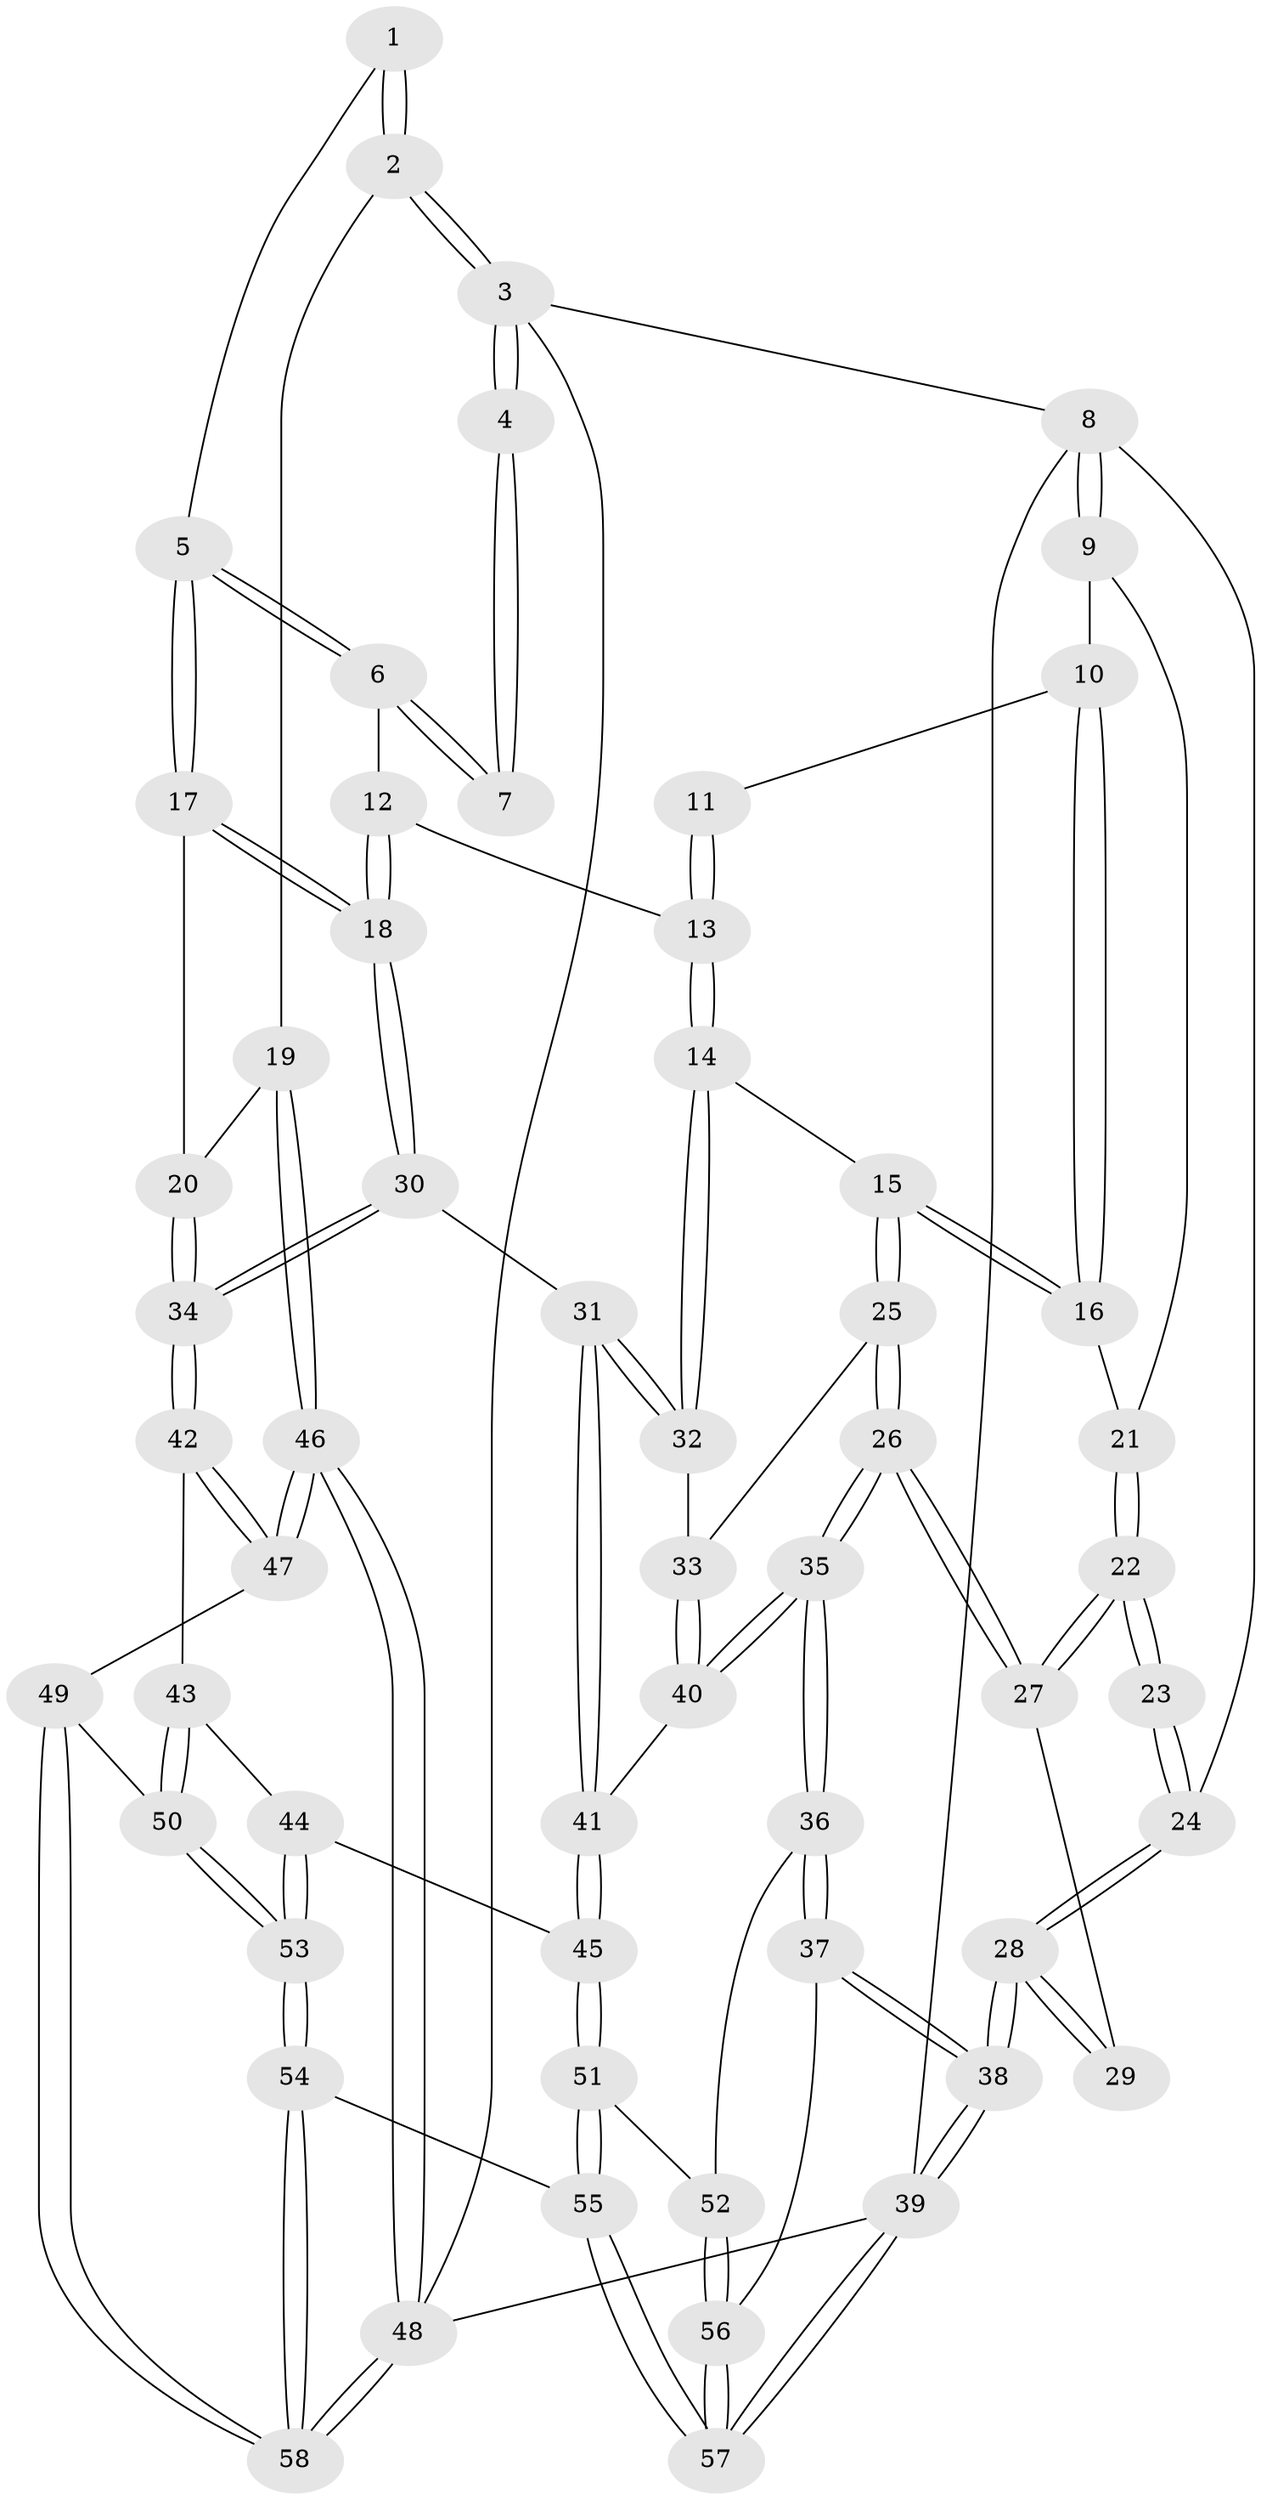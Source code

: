 // coarse degree distribution, {3: 0.47368421052631576, 4: 0.3157894736842105, 6: 0.05263157894736842, 7: 0.05263157894736842, 2: 0.10526315789473684}
// Generated by graph-tools (version 1.1) at 2025/54/03/04/25 22:54:28]
// undirected, 58 vertices, 142 edges
graph export_dot {
  node [color=gray90,style=filled];
  1 [pos="+0.9026516989048118+0.11636284711142153"];
  2 [pos="+1+0.3000570925488681"];
  3 [pos="+1+0"];
  4 [pos="+0.7687076533256527+0"];
  5 [pos="+0.8975426576098124+0.2595107511546628"];
  6 [pos="+0.697204983805784+0.1748283397062333"];
  7 [pos="+0.6901283714666817+0"];
  8 [pos="+0+0"];
  9 [pos="+0+0"];
  10 [pos="+0+0"];
  11 [pos="+0.49299761587525986+0"];
  12 [pos="+0.6965821497914946+0.17700420256725247"];
  13 [pos="+0.4115067802070166+0.3026736968490236"];
  14 [pos="+0.41065748257763046+0.30440156159079335"];
  15 [pos="+0.3436789883218492+0.3097563292519399"];
  16 [pos="+0.29358054312431886+0.2804530633396823"];
  17 [pos="+0.911434474387246+0.2838676130464436"];
  18 [pos="+0.697132492029758+0.3883274083258511"];
  19 [pos="+1+0.3423684379912157"];
  20 [pos="+1+0.34779286531511006"];
  21 [pos="+0.1791851853356473+0.31315006759460184"];
  22 [pos="+0.09646730779678629+0.3700922642887232"];
  23 [pos="+0.06234693508235494+0.34884908843665413"];
  24 [pos="+0+0.060032912825086035"];
  25 [pos="+0.2614684873578533+0.4503485221978852"];
  26 [pos="+0.16978146445659853+0.5596086080519889"];
  27 [pos="+0.12043564226771197+0.43680638175385383"];
  28 [pos="+0+0.6701843177400634"];
  29 [pos="+0.008465610020709243+0.44482010914140463"];
  30 [pos="+0.6838080748644477+0.4270847983947176"];
  31 [pos="+0.642130546110144+0.4420300239206813"];
  32 [pos="+0.43711028826193+0.3347764212212812"];
  33 [pos="+0.40800715719909736+0.5064342419226211"];
  34 [pos="+0.8122054152626021+0.5102003648810773"];
  35 [pos="+0.1543469313801683+0.6548281880764378"];
  36 [pos="+0.14709885377027587+0.6623028221231331"];
  37 [pos="+0+0.7308866776984547"];
  38 [pos="+0+0.7440926220692039"];
  39 [pos="+0+1"];
  40 [pos="+0.4197830501473101+0.6350847024053117"];
  41 [pos="+0.521851852557971+0.6712157311201216"];
  42 [pos="+0.874050226934422+0.6641360475869581"];
  43 [pos="+0.8527101215360797+0.6766972165355192"];
  44 [pos="+0.5561225586829732+0.7279495913723343"];
  45 [pos="+0.5414913931636403+0.7103001595538067"];
  46 [pos="+1+0.707397267820523"];
  47 [pos="+1+0.7117652834058245"];
  48 [pos="+1+1"];
  49 [pos="+0.8922944175971592+0.8977764036508807"];
  50 [pos="+0.762114633686244+0.8619721371358535"];
  51 [pos="+0.31656441118757955+0.8656170976862635"];
  52 [pos="+0.2310575078706744+0.794793732022082"];
  53 [pos="+0.6010823222423425+0.9638259928529355"];
  54 [pos="+0.5777657774063568+1"];
  55 [pos="+0.43489398973844656+1"];
  56 [pos="+0.17996953761818185+1"];
  57 [pos="+0.25278013653684794+1"];
  58 [pos="+0.8955239260342437+1"];
  1 -- 2;
  1 -- 2;
  1 -- 5;
  2 -- 3;
  2 -- 3;
  2 -- 19;
  3 -- 4;
  3 -- 4;
  3 -- 8;
  3 -- 48;
  4 -- 7;
  4 -- 7;
  5 -- 6;
  5 -- 6;
  5 -- 17;
  5 -- 17;
  6 -- 7;
  6 -- 7;
  6 -- 12;
  8 -- 9;
  8 -- 9;
  8 -- 24;
  8 -- 39;
  9 -- 10;
  9 -- 21;
  10 -- 11;
  10 -- 16;
  10 -- 16;
  11 -- 13;
  11 -- 13;
  12 -- 13;
  12 -- 18;
  12 -- 18;
  13 -- 14;
  13 -- 14;
  14 -- 15;
  14 -- 32;
  14 -- 32;
  15 -- 16;
  15 -- 16;
  15 -- 25;
  15 -- 25;
  16 -- 21;
  17 -- 18;
  17 -- 18;
  17 -- 20;
  18 -- 30;
  18 -- 30;
  19 -- 20;
  19 -- 46;
  19 -- 46;
  20 -- 34;
  20 -- 34;
  21 -- 22;
  21 -- 22;
  22 -- 23;
  22 -- 23;
  22 -- 27;
  22 -- 27;
  23 -- 24;
  23 -- 24;
  24 -- 28;
  24 -- 28;
  25 -- 26;
  25 -- 26;
  25 -- 33;
  26 -- 27;
  26 -- 27;
  26 -- 35;
  26 -- 35;
  27 -- 29;
  28 -- 29;
  28 -- 29;
  28 -- 38;
  28 -- 38;
  30 -- 31;
  30 -- 34;
  30 -- 34;
  31 -- 32;
  31 -- 32;
  31 -- 41;
  31 -- 41;
  32 -- 33;
  33 -- 40;
  33 -- 40;
  34 -- 42;
  34 -- 42;
  35 -- 36;
  35 -- 36;
  35 -- 40;
  35 -- 40;
  36 -- 37;
  36 -- 37;
  36 -- 52;
  37 -- 38;
  37 -- 38;
  37 -- 56;
  38 -- 39;
  38 -- 39;
  39 -- 57;
  39 -- 57;
  39 -- 48;
  40 -- 41;
  41 -- 45;
  41 -- 45;
  42 -- 43;
  42 -- 47;
  42 -- 47;
  43 -- 44;
  43 -- 50;
  43 -- 50;
  44 -- 45;
  44 -- 53;
  44 -- 53;
  45 -- 51;
  45 -- 51;
  46 -- 47;
  46 -- 47;
  46 -- 48;
  46 -- 48;
  47 -- 49;
  48 -- 58;
  48 -- 58;
  49 -- 50;
  49 -- 58;
  49 -- 58;
  50 -- 53;
  50 -- 53;
  51 -- 52;
  51 -- 55;
  51 -- 55;
  52 -- 56;
  52 -- 56;
  53 -- 54;
  53 -- 54;
  54 -- 55;
  54 -- 58;
  54 -- 58;
  55 -- 57;
  55 -- 57;
  56 -- 57;
  56 -- 57;
}

